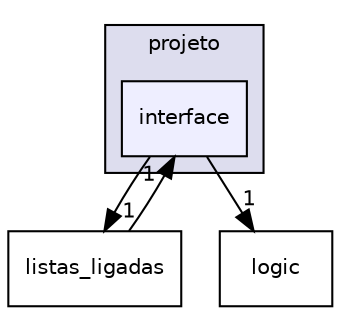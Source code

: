 digraph "/home/vac/Desktop/uMinho/periodo02/LI2PL7G6/projeto/interface" {
  compound=true
  node [ fontsize="10", fontname="Helvetica"];
  edge [ labelfontsize="10", labelfontname="Helvetica"];
  subgraph clusterdir_7e5d7e004b344f685f59d01929914aa0 {
    graph [ bgcolor="#ddddee", pencolor="black", label="projeto" fontname="Helvetica", fontsize="10", URL="dir_7e5d7e004b344f685f59d01929914aa0.html"]
  dir_3924cb794333f3827dc4f454bbc6e9ca [shape=box, label="interface", style="filled", fillcolor="#eeeeff", pencolor="black", URL="dir_3924cb794333f3827dc4f454bbc6e9ca.html"];
  }
  dir_5355fed6cc9f3593a5bb91f3f9d95378 [shape=box label="listas_ligadas" URL="dir_5355fed6cc9f3593a5bb91f3f9d95378.html"];
  dir_9aed3e724a98e0e08878e2eb37f766cc [shape=box label="logic" URL="dir_9aed3e724a98e0e08878e2eb37f766cc.html"];
  dir_5355fed6cc9f3593a5bb91f3f9d95378->dir_3924cb794333f3827dc4f454bbc6e9ca [headlabel="1", labeldistance=1.5 headhref="dir_000004_000003.html"];
  dir_3924cb794333f3827dc4f454bbc6e9ca->dir_5355fed6cc9f3593a5bb91f3f9d95378 [headlabel="1", labeldistance=1.5 headhref="dir_000003_000004.html"];
  dir_3924cb794333f3827dc4f454bbc6e9ca->dir_9aed3e724a98e0e08878e2eb37f766cc [headlabel="1", labeldistance=1.5 headhref="dir_000003_000005.html"];
}
